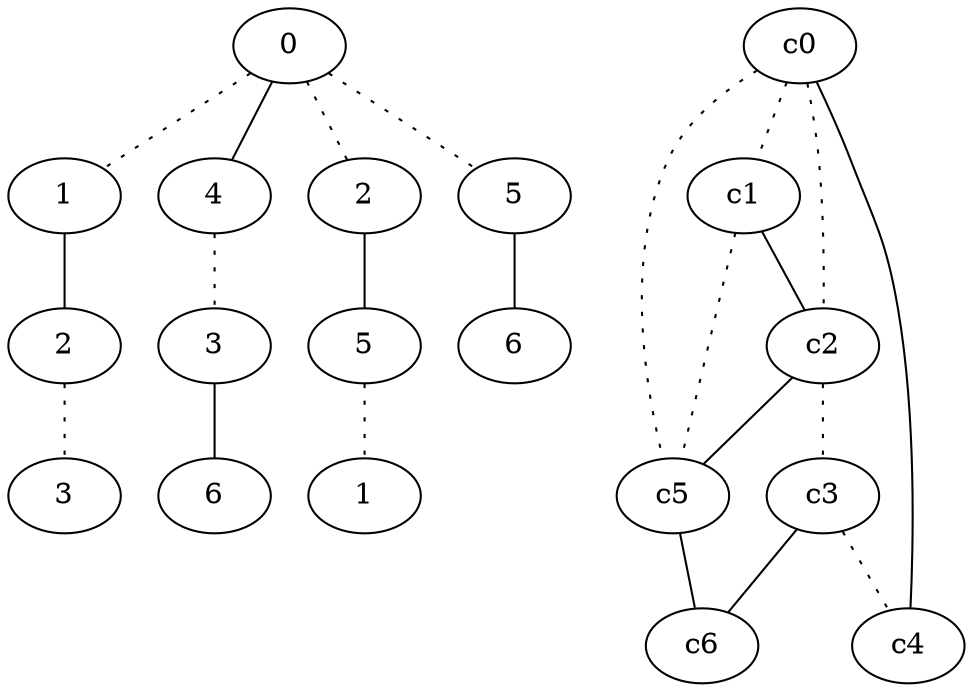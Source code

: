 graph {
a0[label=0];
a1[label=1];
a2[label=2];
a3[label=3];
a4[label=4];
a5[label=3];
a6[label=6];
a7[label=2];
a8[label=5];
a9[label=1];
a10[label=5];
a11[label=6];
a0 -- a1 [style=dotted];
a0 -- a4;
a0 -- a7 [style=dotted];
a0 -- a10 [style=dotted];
a1 -- a2;
a2 -- a3 [style=dotted];
a4 -- a5 [style=dotted];
a5 -- a6;
a7 -- a8;
a8 -- a9 [style=dotted];
a10 -- a11;
c0 -- c1 [style=dotted];
c0 -- c2 [style=dotted];
c0 -- c4;
c0 -- c5 [style=dotted];
c1 -- c2;
c1 -- c5 [style=dotted];
c2 -- c3 [style=dotted];
c2 -- c5;
c3 -- c4 [style=dotted];
c3 -- c6;
c5 -- c6;
}

